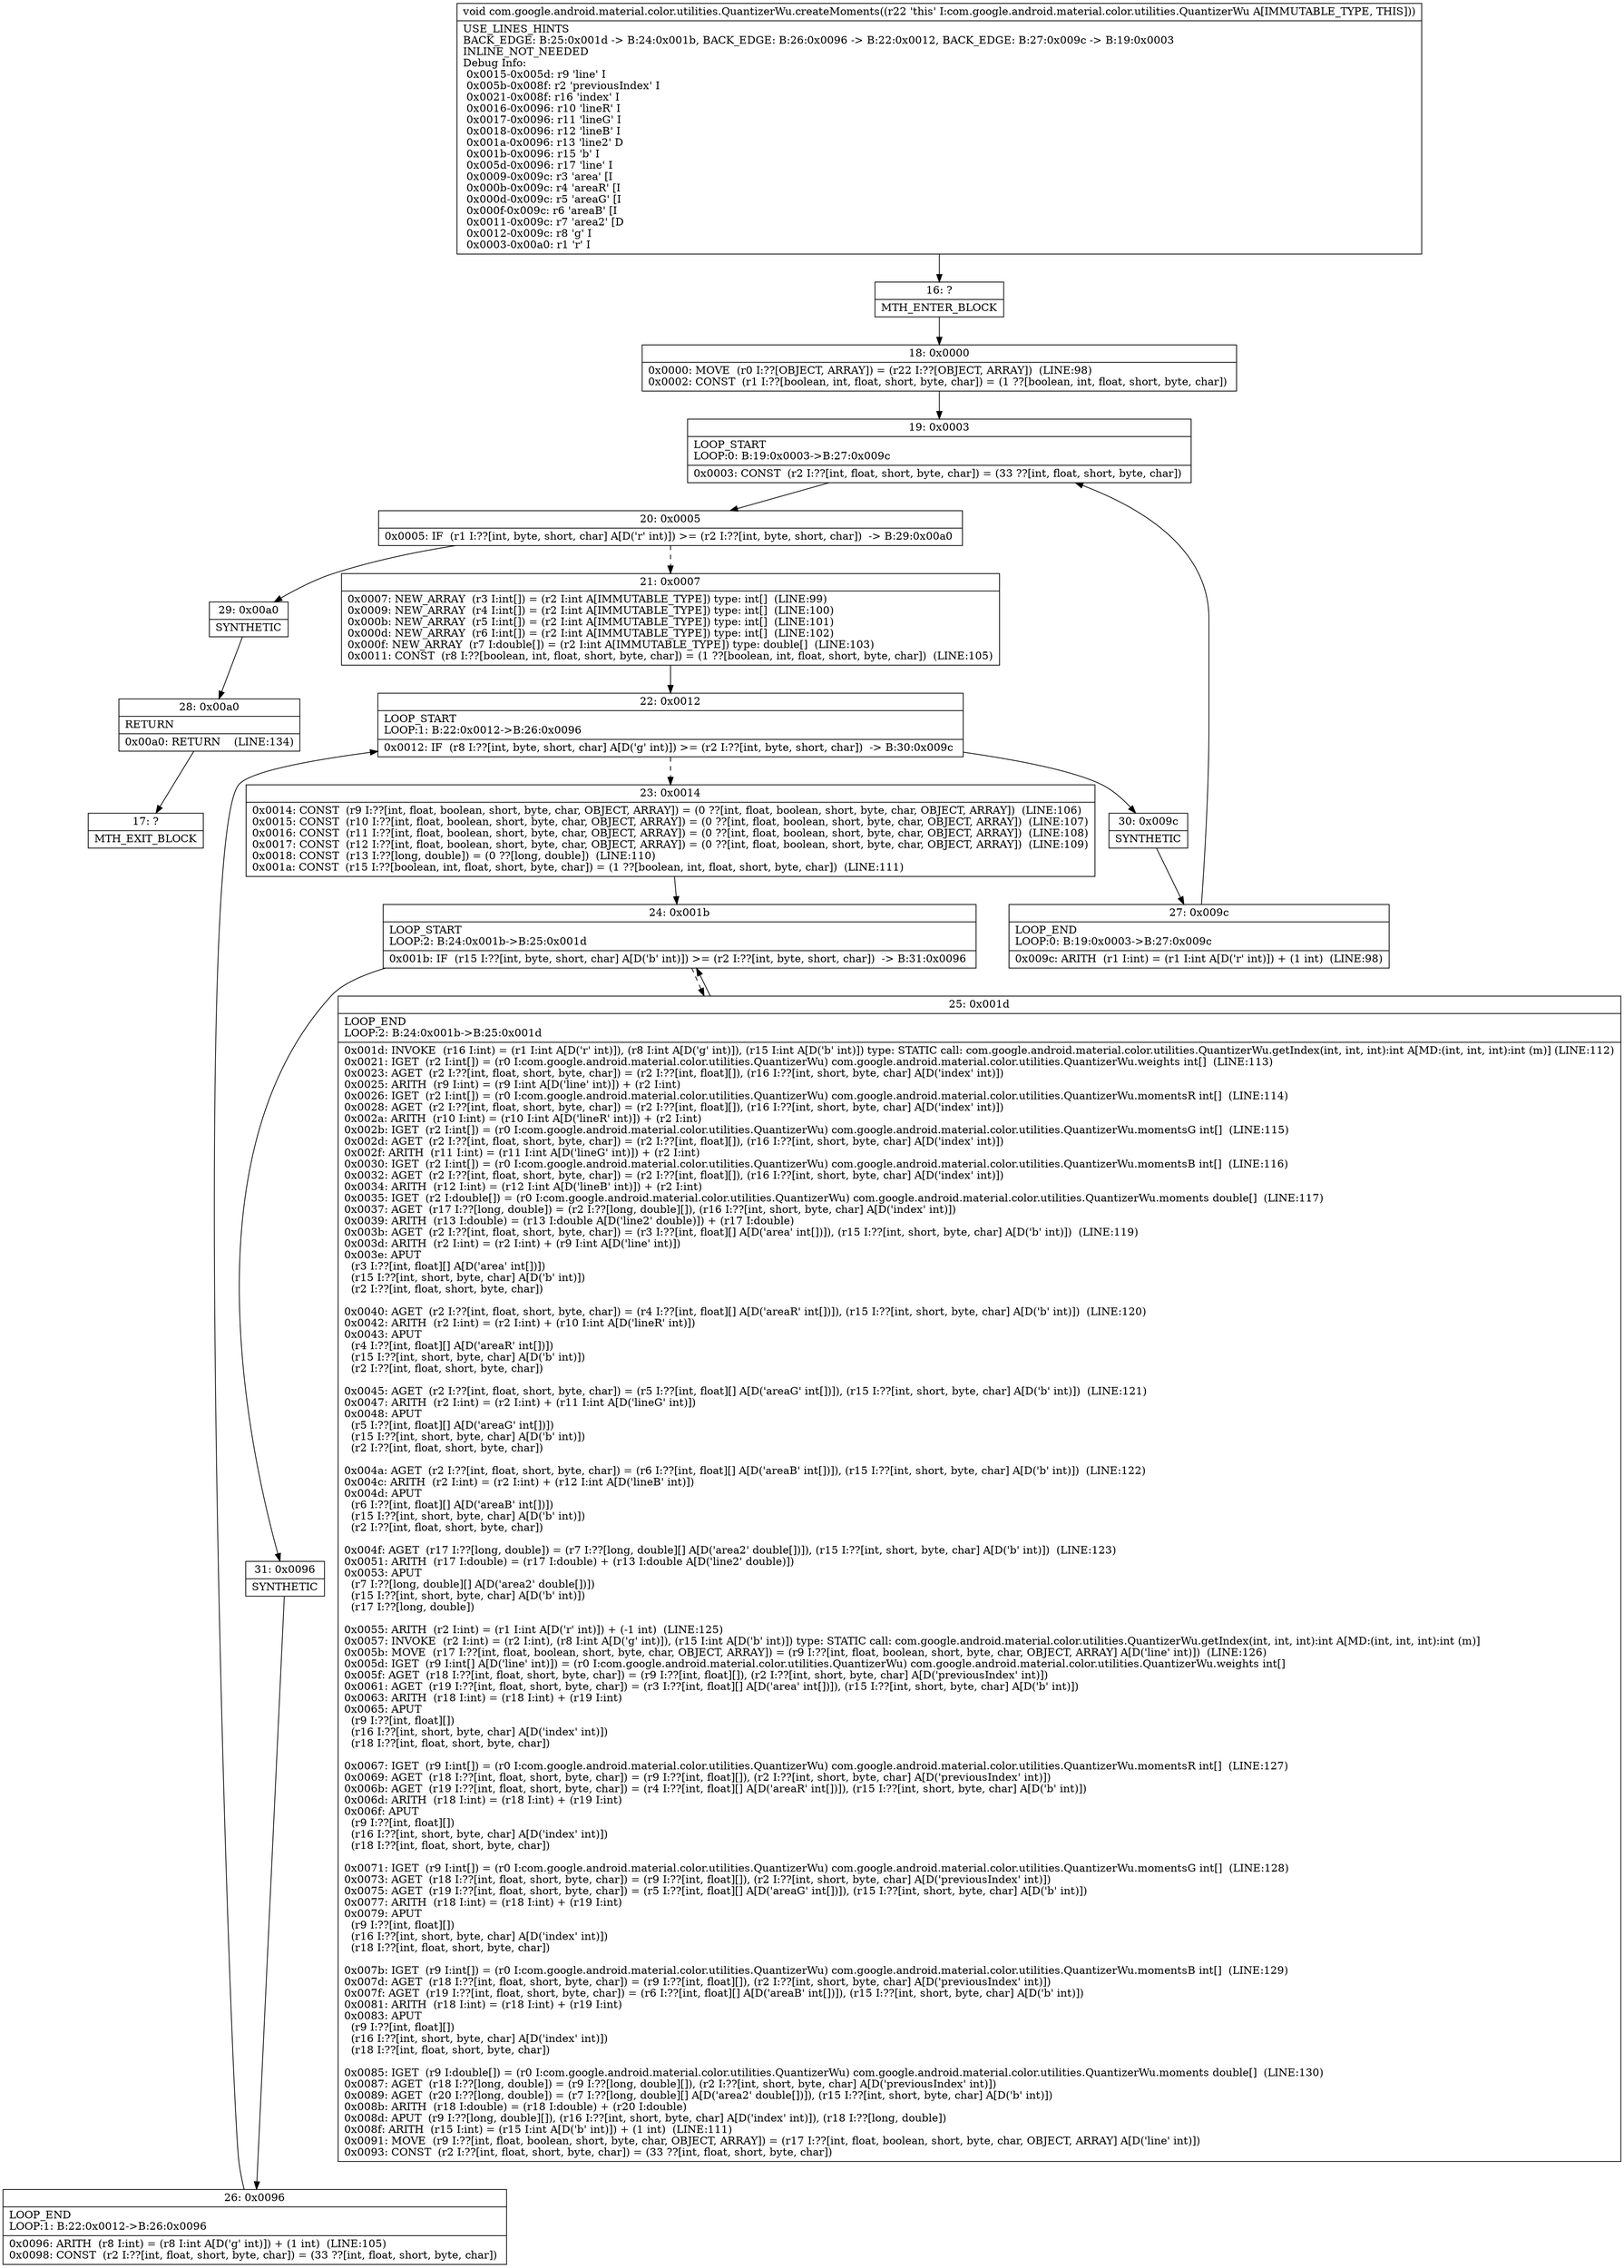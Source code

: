 digraph "CFG forcom.google.android.material.color.utilities.QuantizerWu.createMoments()V" {
Node_16 [shape=record,label="{16\:\ ?|MTH_ENTER_BLOCK\l}"];
Node_18 [shape=record,label="{18\:\ 0x0000|0x0000: MOVE  (r0 I:??[OBJECT, ARRAY]) = (r22 I:??[OBJECT, ARRAY])  (LINE:98)\l0x0002: CONST  (r1 I:??[boolean, int, float, short, byte, char]) = (1 ??[boolean, int, float, short, byte, char]) \l}"];
Node_19 [shape=record,label="{19\:\ 0x0003|LOOP_START\lLOOP:0: B:19:0x0003\-\>B:27:0x009c\l|0x0003: CONST  (r2 I:??[int, float, short, byte, char]) = (33 ??[int, float, short, byte, char]) \l}"];
Node_20 [shape=record,label="{20\:\ 0x0005|0x0005: IF  (r1 I:??[int, byte, short, char] A[D('r' int)]) \>= (r2 I:??[int, byte, short, char])  \-\> B:29:0x00a0 \l}"];
Node_21 [shape=record,label="{21\:\ 0x0007|0x0007: NEW_ARRAY  (r3 I:int[]) = (r2 I:int A[IMMUTABLE_TYPE]) type: int[]  (LINE:99)\l0x0009: NEW_ARRAY  (r4 I:int[]) = (r2 I:int A[IMMUTABLE_TYPE]) type: int[]  (LINE:100)\l0x000b: NEW_ARRAY  (r5 I:int[]) = (r2 I:int A[IMMUTABLE_TYPE]) type: int[]  (LINE:101)\l0x000d: NEW_ARRAY  (r6 I:int[]) = (r2 I:int A[IMMUTABLE_TYPE]) type: int[]  (LINE:102)\l0x000f: NEW_ARRAY  (r7 I:double[]) = (r2 I:int A[IMMUTABLE_TYPE]) type: double[]  (LINE:103)\l0x0011: CONST  (r8 I:??[boolean, int, float, short, byte, char]) = (1 ??[boolean, int, float, short, byte, char])  (LINE:105)\l}"];
Node_22 [shape=record,label="{22\:\ 0x0012|LOOP_START\lLOOP:1: B:22:0x0012\-\>B:26:0x0096\l|0x0012: IF  (r8 I:??[int, byte, short, char] A[D('g' int)]) \>= (r2 I:??[int, byte, short, char])  \-\> B:30:0x009c \l}"];
Node_23 [shape=record,label="{23\:\ 0x0014|0x0014: CONST  (r9 I:??[int, float, boolean, short, byte, char, OBJECT, ARRAY]) = (0 ??[int, float, boolean, short, byte, char, OBJECT, ARRAY])  (LINE:106)\l0x0015: CONST  (r10 I:??[int, float, boolean, short, byte, char, OBJECT, ARRAY]) = (0 ??[int, float, boolean, short, byte, char, OBJECT, ARRAY])  (LINE:107)\l0x0016: CONST  (r11 I:??[int, float, boolean, short, byte, char, OBJECT, ARRAY]) = (0 ??[int, float, boolean, short, byte, char, OBJECT, ARRAY])  (LINE:108)\l0x0017: CONST  (r12 I:??[int, float, boolean, short, byte, char, OBJECT, ARRAY]) = (0 ??[int, float, boolean, short, byte, char, OBJECT, ARRAY])  (LINE:109)\l0x0018: CONST  (r13 I:??[long, double]) = (0 ??[long, double])  (LINE:110)\l0x001a: CONST  (r15 I:??[boolean, int, float, short, byte, char]) = (1 ??[boolean, int, float, short, byte, char])  (LINE:111)\l}"];
Node_24 [shape=record,label="{24\:\ 0x001b|LOOP_START\lLOOP:2: B:24:0x001b\-\>B:25:0x001d\l|0x001b: IF  (r15 I:??[int, byte, short, char] A[D('b' int)]) \>= (r2 I:??[int, byte, short, char])  \-\> B:31:0x0096 \l}"];
Node_25 [shape=record,label="{25\:\ 0x001d|LOOP_END\lLOOP:2: B:24:0x001b\-\>B:25:0x001d\l|0x001d: INVOKE  (r16 I:int) = (r1 I:int A[D('r' int)]), (r8 I:int A[D('g' int)]), (r15 I:int A[D('b' int)]) type: STATIC call: com.google.android.material.color.utilities.QuantizerWu.getIndex(int, int, int):int A[MD:(int, int, int):int (m)] (LINE:112)\l0x0021: IGET  (r2 I:int[]) = (r0 I:com.google.android.material.color.utilities.QuantizerWu) com.google.android.material.color.utilities.QuantizerWu.weights int[]  (LINE:113)\l0x0023: AGET  (r2 I:??[int, float, short, byte, char]) = (r2 I:??[int, float][]), (r16 I:??[int, short, byte, char] A[D('index' int)]) \l0x0025: ARITH  (r9 I:int) = (r9 I:int A[D('line' int)]) + (r2 I:int) \l0x0026: IGET  (r2 I:int[]) = (r0 I:com.google.android.material.color.utilities.QuantizerWu) com.google.android.material.color.utilities.QuantizerWu.momentsR int[]  (LINE:114)\l0x0028: AGET  (r2 I:??[int, float, short, byte, char]) = (r2 I:??[int, float][]), (r16 I:??[int, short, byte, char] A[D('index' int)]) \l0x002a: ARITH  (r10 I:int) = (r10 I:int A[D('lineR' int)]) + (r2 I:int) \l0x002b: IGET  (r2 I:int[]) = (r0 I:com.google.android.material.color.utilities.QuantizerWu) com.google.android.material.color.utilities.QuantizerWu.momentsG int[]  (LINE:115)\l0x002d: AGET  (r2 I:??[int, float, short, byte, char]) = (r2 I:??[int, float][]), (r16 I:??[int, short, byte, char] A[D('index' int)]) \l0x002f: ARITH  (r11 I:int) = (r11 I:int A[D('lineG' int)]) + (r2 I:int) \l0x0030: IGET  (r2 I:int[]) = (r0 I:com.google.android.material.color.utilities.QuantizerWu) com.google.android.material.color.utilities.QuantizerWu.momentsB int[]  (LINE:116)\l0x0032: AGET  (r2 I:??[int, float, short, byte, char]) = (r2 I:??[int, float][]), (r16 I:??[int, short, byte, char] A[D('index' int)]) \l0x0034: ARITH  (r12 I:int) = (r12 I:int A[D('lineB' int)]) + (r2 I:int) \l0x0035: IGET  (r2 I:double[]) = (r0 I:com.google.android.material.color.utilities.QuantizerWu) com.google.android.material.color.utilities.QuantizerWu.moments double[]  (LINE:117)\l0x0037: AGET  (r17 I:??[long, double]) = (r2 I:??[long, double][]), (r16 I:??[int, short, byte, char] A[D('index' int)]) \l0x0039: ARITH  (r13 I:double) = (r13 I:double A[D('line2' double)]) + (r17 I:double) \l0x003b: AGET  (r2 I:??[int, float, short, byte, char]) = (r3 I:??[int, float][] A[D('area' int[])]), (r15 I:??[int, short, byte, char] A[D('b' int)])  (LINE:119)\l0x003d: ARITH  (r2 I:int) = (r2 I:int) + (r9 I:int A[D('line' int)]) \l0x003e: APUT  \l  (r3 I:??[int, float][] A[D('area' int[])])\l  (r15 I:??[int, short, byte, char] A[D('b' int)])\l  (r2 I:??[int, float, short, byte, char])\l \l0x0040: AGET  (r2 I:??[int, float, short, byte, char]) = (r4 I:??[int, float][] A[D('areaR' int[])]), (r15 I:??[int, short, byte, char] A[D('b' int)])  (LINE:120)\l0x0042: ARITH  (r2 I:int) = (r2 I:int) + (r10 I:int A[D('lineR' int)]) \l0x0043: APUT  \l  (r4 I:??[int, float][] A[D('areaR' int[])])\l  (r15 I:??[int, short, byte, char] A[D('b' int)])\l  (r2 I:??[int, float, short, byte, char])\l \l0x0045: AGET  (r2 I:??[int, float, short, byte, char]) = (r5 I:??[int, float][] A[D('areaG' int[])]), (r15 I:??[int, short, byte, char] A[D('b' int)])  (LINE:121)\l0x0047: ARITH  (r2 I:int) = (r2 I:int) + (r11 I:int A[D('lineG' int)]) \l0x0048: APUT  \l  (r5 I:??[int, float][] A[D('areaG' int[])])\l  (r15 I:??[int, short, byte, char] A[D('b' int)])\l  (r2 I:??[int, float, short, byte, char])\l \l0x004a: AGET  (r2 I:??[int, float, short, byte, char]) = (r6 I:??[int, float][] A[D('areaB' int[])]), (r15 I:??[int, short, byte, char] A[D('b' int)])  (LINE:122)\l0x004c: ARITH  (r2 I:int) = (r2 I:int) + (r12 I:int A[D('lineB' int)]) \l0x004d: APUT  \l  (r6 I:??[int, float][] A[D('areaB' int[])])\l  (r15 I:??[int, short, byte, char] A[D('b' int)])\l  (r2 I:??[int, float, short, byte, char])\l \l0x004f: AGET  (r17 I:??[long, double]) = (r7 I:??[long, double][] A[D('area2' double[])]), (r15 I:??[int, short, byte, char] A[D('b' int)])  (LINE:123)\l0x0051: ARITH  (r17 I:double) = (r17 I:double) + (r13 I:double A[D('line2' double)]) \l0x0053: APUT  \l  (r7 I:??[long, double][] A[D('area2' double[])])\l  (r15 I:??[int, short, byte, char] A[D('b' int)])\l  (r17 I:??[long, double])\l \l0x0055: ARITH  (r2 I:int) = (r1 I:int A[D('r' int)]) + (\-1 int)  (LINE:125)\l0x0057: INVOKE  (r2 I:int) = (r2 I:int), (r8 I:int A[D('g' int)]), (r15 I:int A[D('b' int)]) type: STATIC call: com.google.android.material.color.utilities.QuantizerWu.getIndex(int, int, int):int A[MD:(int, int, int):int (m)]\l0x005b: MOVE  (r17 I:??[int, float, boolean, short, byte, char, OBJECT, ARRAY]) = (r9 I:??[int, float, boolean, short, byte, char, OBJECT, ARRAY] A[D('line' int)])  (LINE:126)\l0x005d: IGET  (r9 I:int[] A[D('line' int)]) = (r0 I:com.google.android.material.color.utilities.QuantizerWu) com.google.android.material.color.utilities.QuantizerWu.weights int[] \l0x005f: AGET  (r18 I:??[int, float, short, byte, char]) = (r9 I:??[int, float][]), (r2 I:??[int, short, byte, char] A[D('previousIndex' int)]) \l0x0061: AGET  (r19 I:??[int, float, short, byte, char]) = (r3 I:??[int, float][] A[D('area' int[])]), (r15 I:??[int, short, byte, char] A[D('b' int)]) \l0x0063: ARITH  (r18 I:int) = (r18 I:int) + (r19 I:int) \l0x0065: APUT  \l  (r9 I:??[int, float][])\l  (r16 I:??[int, short, byte, char] A[D('index' int)])\l  (r18 I:??[int, float, short, byte, char])\l \l0x0067: IGET  (r9 I:int[]) = (r0 I:com.google.android.material.color.utilities.QuantizerWu) com.google.android.material.color.utilities.QuantizerWu.momentsR int[]  (LINE:127)\l0x0069: AGET  (r18 I:??[int, float, short, byte, char]) = (r9 I:??[int, float][]), (r2 I:??[int, short, byte, char] A[D('previousIndex' int)]) \l0x006b: AGET  (r19 I:??[int, float, short, byte, char]) = (r4 I:??[int, float][] A[D('areaR' int[])]), (r15 I:??[int, short, byte, char] A[D('b' int)]) \l0x006d: ARITH  (r18 I:int) = (r18 I:int) + (r19 I:int) \l0x006f: APUT  \l  (r9 I:??[int, float][])\l  (r16 I:??[int, short, byte, char] A[D('index' int)])\l  (r18 I:??[int, float, short, byte, char])\l \l0x0071: IGET  (r9 I:int[]) = (r0 I:com.google.android.material.color.utilities.QuantizerWu) com.google.android.material.color.utilities.QuantizerWu.momentsG int[]  (LINE:128)\l0x0073: AGET  (r18 I:??[int, float, short, byte, char]) = (r9 I:??[int, float][]), (r2 I:??[int, short, byte, char] A[D('previousIndex' int)]) \l0x0075: AGET  (r19 I:??[int, float, short, byte, char]) = (r5 I:??[int, float][] A[D('areaG' int[])]), (r15 I:??[int, short, byte, char] A[D('b' int)]) \l0x0077: ARITH  (r18 I:int) = (r18 I:int) + (r19 I:int) \l0x0079: APUT  \l  (r9 I:??[int, float][])\l  (r16 I:??[int, short, byte, char] A[D('index' int)])\l  (r18 I:??[int, float, short, byte, char])\l \l0x007b: IGET  (r9 I:int[]) = (r0 I:com.google.android.material.color.utilities.QuantizerWu) com.google.android.material.color.utilities.QuantizerWu.momentsB int[]  (LINE:129)\l0x007d: AGET  (r18 I:??[int, float, short, byte, char]) = (r9 I:??[int, float][]), (r2 I:??[int, short, byte, char] A[D('previousIndex' int)]) \l0x007f: AGET  (r19 I:??[int, float, short, byte, char]) = (r6 I:??[int, float][] A[D('areaB' int[])]), (r15 I:??[int, short, byte, char] A[D('b' int)]) \l0x0081: ARITH  (r18 I:int) = (r18 I:int) + (r19 I:int) \l0x0083: APUT  \l  (r9 I:??[int, float][])\l  (r16 I:??[int, short, byte, char] A[D('index' int)])\l  (r18 I:??[int, float, short, byte, char])\l \l0x0085: IGET  (r9 I:double[]) = (r0 I:com.google.android.material.color.utilities.QuantizerWu) com.google.android.material.color.utilities.QuantizerWu.moments double[]  (LINE:130)\l0x0087: AGET  (r18 I:??[long, double]) = (r9 I:??[long, double][]), (r2 I:??[int, short, byte, char] A[D('previousIndex' int)]) \l0x0089: AGET  (r20 I:??[long, double]) = (r7 I:??[long, double][] A[D('area2' double[])]), (r15 I:??[int, short, byte, char] A[D('b' int)]) \l0x008b: ARITH  (r18 I:double) = (r18 I:double) + (r20 I:double) \l0x008d: APUT  (r9 I:??[long, double][]), (r16 I:??[int, short, byte, char] A[D('index' int)]), (r18 I:??[long, double]) \l0x008f: ARITH  (r15 I:int) = (r15 I:int A[D('b' int)]) + (1 int)  (LINE:111)\l0x0091: MOVE  (r9 I:??[int, float, boolean, short, byte, char, OBJECT, ARRAY]) = (r17 I:??[int, float, boolean, short, byte, char, OBJECT, ARRAY] A[D('line' int)]) \l0x0093: CONST  (r2 I:??[int, float, short, byte, char]) = (33 ??[int, float, short, byte, char]) \l}"];
Node_31 [shape=record,label="{31\:\ 0x0096|SYNTHETIC\l}"];
Node_26 [shape=record,label="{26\:\ 0x0096|LOOP_END\lLOOP:1: B:22:0x0012\-\>B:26:0x0096\l|0x0096: ARITH  (r8 I:int) = (r8 I:int A[D('g' int)]) + (1 int)  (LINE:105)\l0x0098: CONST  (r2 I:??[int, float, short, byte, char]) = (33 ??[int, float, short, byte, char]) \l}"];
Node_30 [shape=record,label="{30\:\ 0x009c|SYNTHETIC\l}"];
Node_27 [shape=record,label="{27\:\ 0x009c|LOOP_END\lLOOP:0: B:19:0x0003\-\>B:27:0x009c\l|0x009c: ARITH  (r1 I:int) = (r1 I:int A[D('r' int)]) + (1 int)  (LINE:98)\l}"];
Node_29 [shape=record,label="{29\:\ 0x00a0|SYNTHETIC\l}"];
Node_28 [shape=record,label="{28\:\ 0x00a0|RETURN\l|0x00a0: RETURN    (LINE:134)\l}"];
Node_17 [shape=record,label="{17\:\ ?|MTH_EXIT_BLOCK\l}"];
MethodNode[shape=record,label="{void com.google.android.material.color.utilities.QuantizerWu.createMoments((r22 'this' I:com.google.android.material.color.utilities.QuantizerWu A[IMMUTABLE_TYPE, THIS]))  | USE_LINES_HINTS\lBACK_EDGE: B:25:0x001d \-\> B:24:0x001b, BACK_EDGE: B:26:0x0096 \-\> B:22:0x0012, BACK_EDGE: B:27:0x009c \-\> B:19:0x0003\lINLINE_NOT_NEEDED\lDebug Info:\l  0x0015\-0x005d: r9 'line' I\l  0x005b\-0x008f: r2 'previousIndex' I\l  0x0021\-0x008f: r16 'index' I\l  0x0016\-0x0096: r10 'lineR' I\l  0x0017\-0x0096: r11 'lineG' I\l  0x0018\-0x0096: r12 'lineB' I\l  0x001a\-0x0096: r13 'line2' D\l  0x001b\-0x0096: r15 'b' I\l  0x005d\-0x0096: r17 'line' I\l  0x0009\-0x009c: r3 'area' [I\l  0x000b\-0x009c: r4 'areaR' [I\l  0x000d\-0x009c: r5 'areaG' [I\l  0x000f\-0x009c: r6 'areaB' [I\l  0x0011\-0x009c: r7 'area2' [D\l  0x0012\-0x009c: r8 'g' I\l  0x0003\-0x00a0: r1 'r' I\l}"];
MethodNode -> Node_16;Node_16 -> Node_18;
Node_18 -> Node_19;
Node_19 -> Node_20;
Node_20 -> Node_21[style=dashed];
Node_20 -> Node_29;
Node_21 -> Node_22;
Node_22 -> Node_23[style=dashed];
Node_22 -> Node_30;
Node_23 -> Node_24;
Node_24 -> Node_25[style=dashed];
Node_24 -> Node_31;
Node_25 -> Node_24;
Node_31 -> Node_26;
Node_26 -> Node_22;
Node_30 -> Node_27;
Node_27 -> Node_19;
Node_29 -> Node_28;
Node_28 -> Node_17;
}

